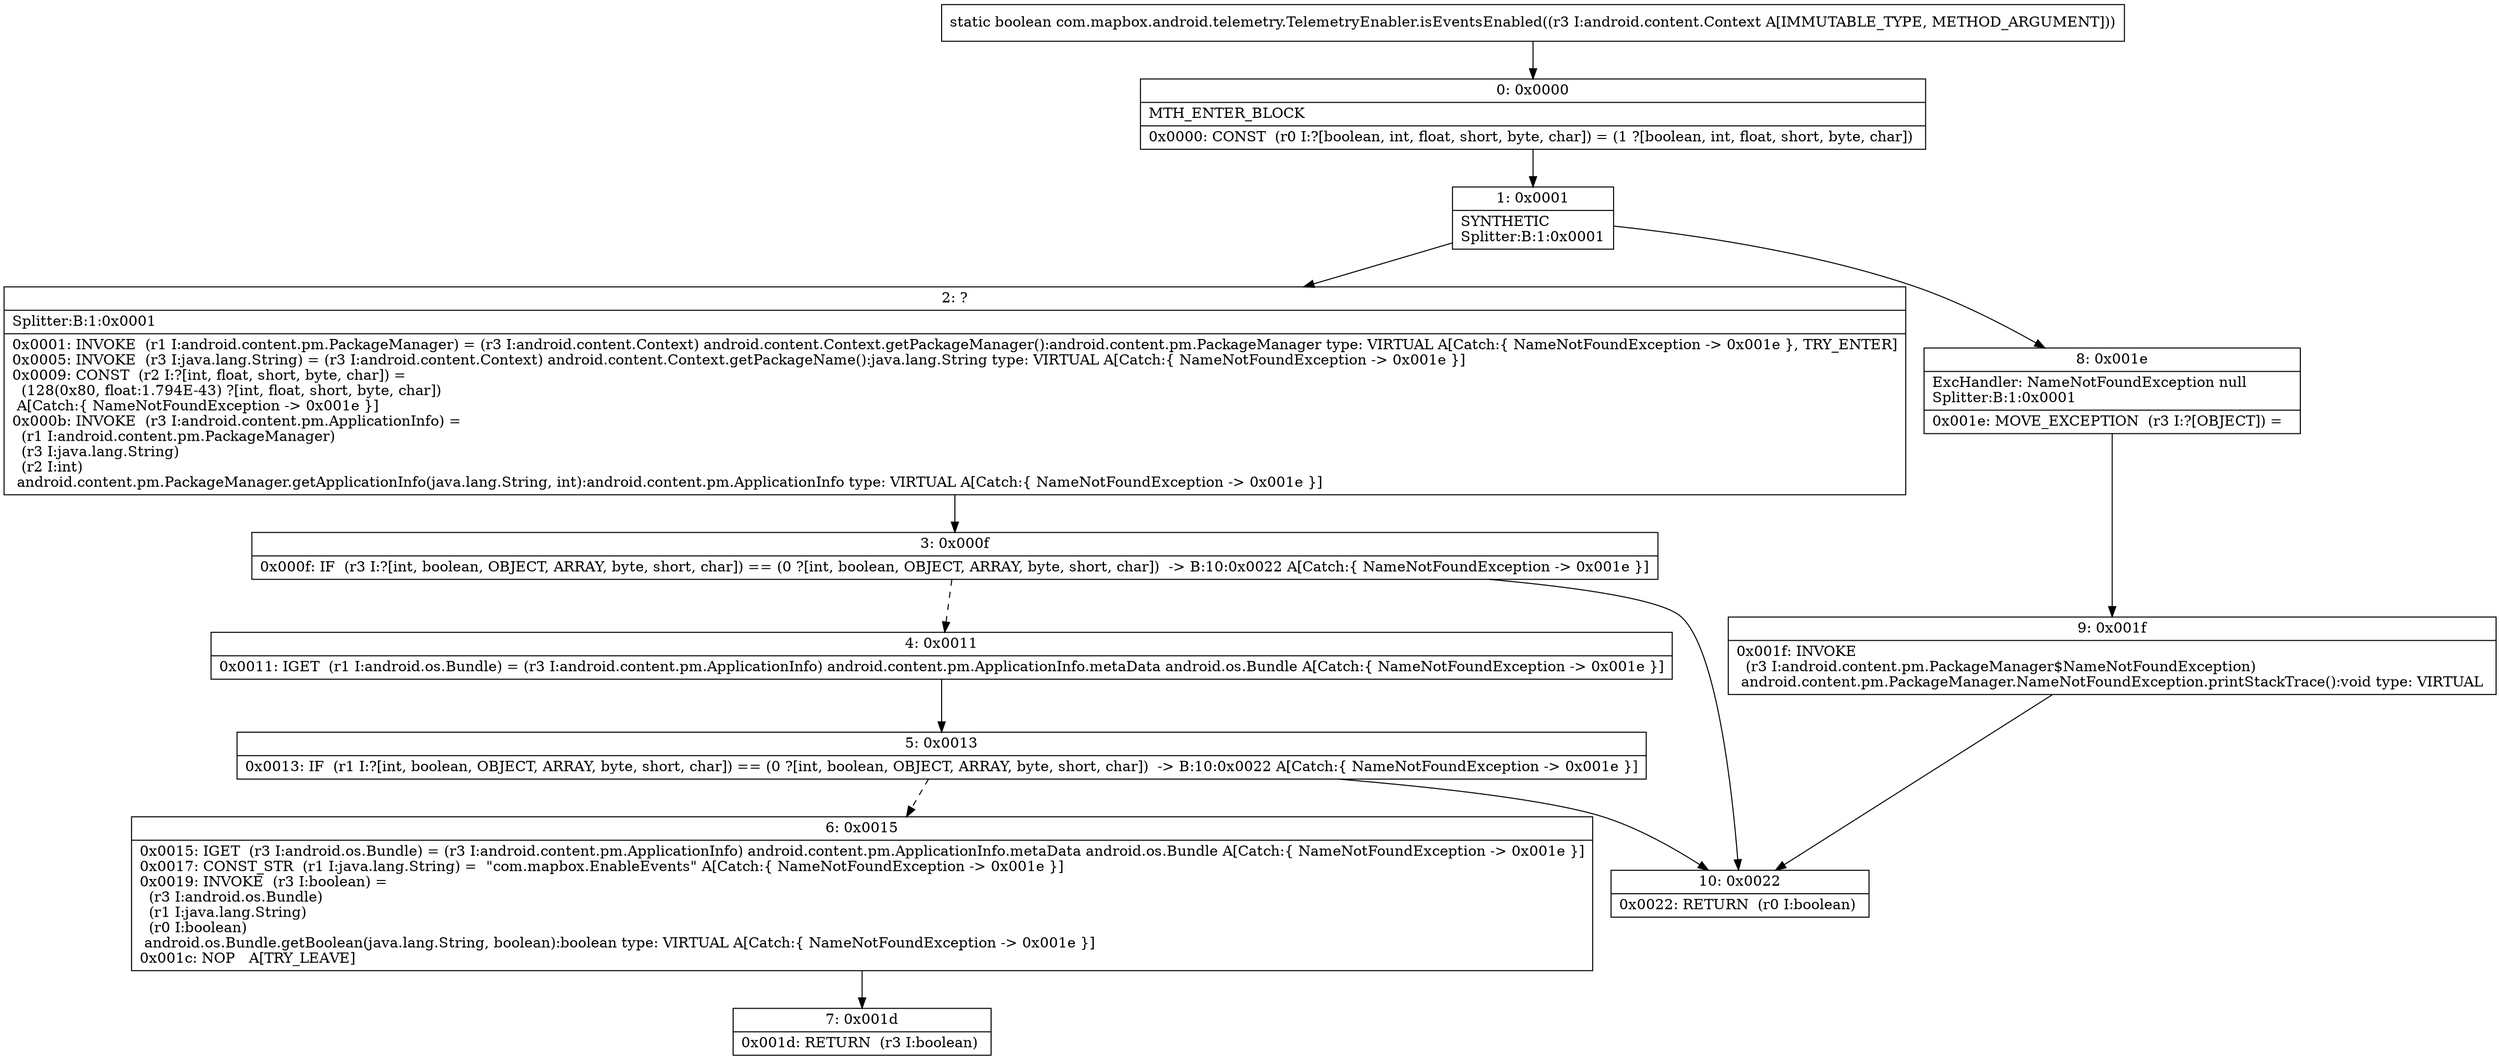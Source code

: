 digraph "CFG forcom.mapbox.android.telemetry.TelemetryEnabler.isEventsEnabled(Landroid\/content\/Context;)Z" {
Node_0 [shape=record,label="{0\:\ 0x0000|MTH_ENTER_BLOCK\l|0x0000: CONST  (r0 I:?[boolean, int, float, short, byte, char]) = (1 ?[boolean, int, float, short, byte, char]) \l}"];
Node_1 [shape=record,label="{1\:\ 0x0001|SYNTHETIC\lSplitter:B:1:0x0001\l}"];
Node_2 [shape=record,label="{2\:\ ?|Splitter:B:1:0x0001\l|0x0001: INVOKE  (r1 I:android.content.pm.PackageManager) = (r3 I:android.content.Context) android.content.Context.getPackageManager():android.content.pm.PackageManager type: VIRTUAL A[Catch:\{ NameNotFoundException \-\> 0x001e \}, TRY_ENTER]\l0x0005: INVOKE  (r3 I:java.lang.String) = (r3 I:android.content.Context) android.content.Context.getPackageName():java.lang.String type: VIRTUAL A[Catch:\{ NameNotFoundException \-\> 0x001e \}]\l0x0009: CONST  (r2 I:?[int, float, short, byte, char]) = \l  (128(0x80, float:1.794E\-43) ?[int, float, short, byte, char])\l A[Catch:\{ NameNotFoundException \-\> 0x001e \}]\l0x000b: INVOKE  (r3 I:android.content.pm.ApplicationInfo) = \l  (r1 I:android.content.pm.PackageManager)\l  (r3 I:java.lang.String)\l  (r2 I:int)\l android.content.pm.PackageManager.getApplicationInfo(java.lang.String, int):android.content.pm.ApplicationInfo type: VIRTUAL A[Catch:\{ NameNotFoundException \-\> 0x001e \}]\l}"];
Node_3 [shape=record,label="{3\:\ 0x000f|0x000f: IF  (r3 I:?[int, boolean, OBJECT, ARRAY, byte, short, char]) == (0 ?[int, boolean, OBJECT, ARRAY, byte, short, char])  \-\> B:10:0x0022 A[Catch:\{ NameNotFoundException \-\> 0x001e \}]\l}"];
Node_4 [shape=record,label="{4\:\ 0x0011|0x0011: IGET  (r1 I:android.os.Bundle) = (r3 I:android.content.pm.ApplicationInfo) android.content.pm.ApplicationInfo.metaData android.os.Bundle A[Catch:\{ NameNotFoundException \-\> 0x001e \}]\l}"];
Node_5 [shape=record,label="{5\:\ 0x0013|0x0013: IF  (r1 I:?[int, boolean, OBJECT, ARRAY, byte, short, char]) == (0 ?[int, boolean, OBJECT, ARRAY, byte, short, char])  \-\> B:10:0x0022 A[Catch:\{ NameNotFoundException \-\> 0x001e \}]\l}"];
Node_6 [shape=record,label="{6\:\ 0x0015|0x0015: IGET  (r3 I:android.os.Bundle) = (r3 I:android.content.pm.ApplicationInfo) android.content.pm.ApplicationInfo.metaData android.os.Bundle A[Catch:\{ NameNotFoundException \-\> 0x001e \}]\l0x0017: CONST_STR  (r1 I:java.lang.String) =  \"com.mapbox.EnableEvents\" A[Catch:\{ NameNotFoundException \-\> 0x001e \}]\l0x0019: INVOKE  (r3 I:boolean) = \l  (r3 I:android.os.Bundle)\l  (r1 I:java.lang.String)\l  (r0 I:boolean)\l android.os.Bundle.getBoolean(java.lang.String, boolean):boolean type: VIRTUAL A[Catch:\{ NameNotFoundException \-\> 0x001e \}]\l0x001c: NOP   A[TRY_LEAVE]\l}"];
Node_7 [shape=record,label="{7\:\ 0x001d|0x001d: RETURN  (r3 I:boolean) \l}"];
Node_8 [shape=record,label="{8\:\ 0x001e|ExcHandler: NameNotFoundException null\lSplitter:B:1:0x0001\l|0x001e: MOVE_EXCEPTION  (r3 I:?[OBJECT]) =  \l}"];
Node_9 [shape=record,label="{9\:\ 0x001f|0x001f: INVOKE  \l  (r3 I:android.content.pm.PackageManager$NameNotFoundException)\l android.content.pm.PackageManager.NameNotFoundException.printStackTrace():void type: VIRTUAL \l}"];
Node_10 [shape=record,label="{10\:\ 0x0022|0x0022: RETURN  (r0 I:boolean) \l}"];
MethodNode[shape=record,label="{static boolean com.mapbox.android.telemetry.TelemetryEnabler.isEventsEnabled((r3 I:android.content.Context A[IMMUTABLE_TYPE, METHOD_ARGUMENT])) }"];
MethodNode -> Node_0;
Node_0 -> Node_1;
Node_1 -> Node_2;
Node_1 -> Node_8;
Node_2 -> Node_3;
Node_3 -> Node_4[style=dashed];
Node_3 -> Node_10;
Node_4 -> Node_5;
Node_5 -> Node_6[style=dashed];
Node_5 -> Node_10;
Node_6 -> Node_7;
Node_8 -> Node_9;
Node_9 -> Node_10;
}

